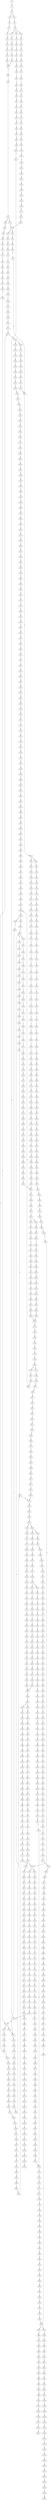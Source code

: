 strict digraph  {
	S0 -> S1 [ label = A ];
	S1 -> S2 [ label = G ];
	S2 -> S3 [ label = T ];
	S2 -> S4 [ label = G ];
	S3 -> S5 [ label = T ];
	S4 -> S6 [ label = T ];
	S5 -> S7 [ label = G ];
	S6 -> S8 [ label = G ];
	S7 -> S9 [ label = T ];
	S8 -> S10 [ label = C ];
	S8 -> S11 [ label = G ];
	S8 -> S12 [ label = T ];
	S9 -> S13 [ label = G ];
	S10 -> S14 [ label = G ];
	S11 -> S15 [ label = G ];
	S12 -> S16 [ label = G ];
	S13 -> S17 [ label = C ];
	S14 -> S18 [ label = C ];
	S15 -> S19 [ label = C ];
	S16 -> S20 [ label = C ];
	S17 -> S21 [ label = G ];
	S18 -> S22 [ label = G ];
	S19 -> S23 [ label = T ];
	S20 -> S24 [ label = G ];
	S21 -> S25 [ label = T ];
	S22 -> S26 [ label = T ];
	S23 -> S27 [ label = T ];
	S24 -> S28 [ label = T ];
	S25 -> S29 [ label = C ];
	S26 -> S30 [ label = C ];
	S27 -> S31 [ label = C ];
	S28 -> S32 [ label = C ];
	S29 -> S33 [ label = G ];
	S30 -> S34 [ label = G ];
	S31 -> S35 [ label = G ];
	S32 -> S33 [ label = G ];
	S33 -> S36 [ label = A ];
	S34 -> S37 [ label = T ];
	S35 -> S38 [ label = A ];
	S36 -> S39 [ label = A ];
	S37 -> S40 [ label = G ];
	S38 -> S41 [ label = A ];
	S39 -> S42 [ label = C ];
	S40 -> S43 [ label = C ];
	S41 -> S44 [ label = C ];
	S42 -> S45 [ label = C ];
	S42 -> S46 [ label = A ];
	S43 -> S47 [ label = A ];
	S44 -> S48 [ label = A ];
	S45 -> S49 [ label = T ];
	S46 -> S50 [ label = C ];
	S47 -> S51 [ label = T ];
	S48 -> S52 [ label = C ];
	S49 -> S53 [ label = T ];
	S49 -> S54 [ label = G ];
	S50 -> S55 [ label = C ];
	S51 -> S56 [ label = C ];
	S52 -> S57 [ label = G ];
	S53 -> S58 [ label = C ];
	S54 -> S59 [ label = T ];
	S55 -> S60 [ label = C ];
	S56 -> S61 [ label = C ];
	S57 -> S62 [ label = C ];
	S58 -> S63 [ label = G ];
	S59 -> S64 [ label = C ];
	S60 -> S65 [ label = G ];
	S61 -> S66 [ label = G ];
	S62 -> S67 [ label = G ];
	S63 -> S68 [ label = T ];
	S64 -> S69 [ label = G ];
	S65 -> S70 [ label = T ];
	S66 -> S71 [ label = C ];
	S67 -> S72 [ label = C ];
	S68 -> S73 [ label = A ];
	S69 -> S74 [ label = C ];
	S70 -> S75 [ label = A ];
	S71 -> S76 [ label = A ];
	S72 -> S77 [ label = A ];
	S73 -> S78 [ label = C ];
	S74 -> S79 [ label = G ];
	S75 -> S80 [ label = C ];
	S76 -> S81 [ label = C ];
	S77 -> S82 [ label = C ];
	S78 -> S83 [ label = T ];
	S79 -> S84 [ label = C ];
	S80 -> S85 [ label = G ];
	S81 -> S86 [ label = G ];
	S82 -> S87 [ label = G ];
	S83 -> S88 [ label = T ];
	S84 -> S89 [ label = G ];
	S84 -> S90 [ label = A ];
	S85 -> S91 [ label = T ];
	S86 -> S92 [ label = T ];
	S87 -> S93 [ label = T ];
	S88 -> S94 [ label = C ];
	S89 -> S95 [ label = A ];
	S90 -> S96 [ label = A ];
	S91 -> S97 [ label = C ];
	S92 -> S98 [ label = C ];
	S93 -> S99 [ label = C ];
	S94 -> S100 [ label = A ];
	S95 -> S101 [ label = G ];
	S96 -> S102 [ label = C ];
	S97 -> S103 [ label = C ];
	S98 -> S104 [ label = G ];
	S99 -> S105 [ label = C ];
	S100 -> S106 [ label = A ];
	S101 -> S107 [ label = C ];
	S102 -> S108 [ label = C ];
	S103 -> S109 [ label = A ];
	S104 -> S110 [ label = A ];
	S105 -> S111 [ label = A ];
	S106 -> S112 [ label = G ];
	S107 -> S113 [ label = A ];
	S108 -> S114 [ label = C ];
	S109 -> S115 [ label = G ];
	S110 -> S116 [ label = G ];
	S111 -> S117 [ label = G ];
	S112 -> S118 [ label = C ];
	S113 -> S119 [ label = G ];
	S114 -> S120 [ label = G ];
	S115 -> S121 [ label = C ];
	S116 -> S122 [ label = C ];
	S117 -> S121 [ label = C ];
	S118 -> S123 [ label = G ];
	S119 -> S124 [ label = T ];
	S120 -> S125 [ label = T ];
	S121 -> S126 [ label = T ];
	S121 -> S127 [ label = G ];
	S122 -> S128 [ label = G ];
	S123 -> S129 [ label = A ];
	S124 -> S130 [ label = G ];
	S125 -> S131 [ label = A ];
	S126 -> S132 [ label = T ];
	S127 -> S133 [ label = A ];
	S128 -> S134 [ label = A ];
	S129 -> S135 [ label = G ];
	S130 -> S136 [ label = C ];
	S131 -> S137 [ label = C ];
	S132 -> S138 [ label = C ];
	S133 -> S139 [ label = G ];
	S134 -> S140 [ label = G ];
	S135 -> S141 [ label = T ];
	S136 -> S142 [ label = A ];
	S137 -> S143 [ label = A ];
	S138 -> S144 [ label = A ];
	S139 -> S145 [ label = T ];
	S140 -> S146 [ label = T ];
	S141 -> S147 [ label = C ];
	S142 -> S148 [ label = A ];
	S143 -> S149 [ label = G ];
	S144 -> S150 [ label = C ];
	S145 -> S151 [ label = C ];
	S146 -> S152 [ label = C ];
	S147 -> S153 [ label = C ];
	S148 -> S154 [ label = C ];
	S149 -> S155 [ label = C ];
	S150 -> S156 [ label = G ];
	S151 -> S153 [ label = C ];
	S151 -> S157 [ label = T ];
	S152 -> S158 [ label = G ];
	S153 -> S159 [ label = C ];
	S154 -> S160 [ label = A ];
	S155 -> S161 [ label = A ];
	S156 -> S162 [ label = C ];
	S157 -> S163 [ label = C ];
	S158 -> S164 [ label = A ];
	S159 -> S165 [ label = T ];
	S159 -> S166 [ label = G ];
	S160 -> S167 [ label = G ];
	S161 -> S168 [ label = G ];
	S162 -> S169 [ label = C ];
	S163 -> S170 [ label = G ];
	S164 -> S171 [ label = A ];
	S165 -> S172 [ label = C ];
	S166 -> S173 [ label = C ];
	S167 -> S174 [ label = C ];
	S168 -> S175 [ label = G ];
	S169 -> S176 [ label = C ];
	S170 -> S177 [ label = T ];
	S171 -> S178 [ label = C ];
	S172 -> S179 [ label = C ];
	S173 -> S180 [ label = C ];
	S174 -> S181 [ label = T ];
	S175 -> S182 [ label = T ];
	S176 -> S183 [ label = T ];
	S177 -> S184 [ label = C ];
	S178 -> S185 [ label = C ];
	S179 -> S186 [ label = G ];
	S180 -> S187 [ label = T ];
	S181 -> S188 [ label = A ];
	S182 -> S189 [ label = G ];
	S183 -> S190 [ label = T ];
	S184 -> S191 [ label = T ];
	S185 -> S49 [ label = T ];
	S186 -> S192 [ label = G ];
	S187 -> S193 [ label = G ];
	S188 -> S194 [ label = C ];
	S189 -> S195 [ label = C ];
	S190 -> S196 [ label = C ];
	S191 -> S197 [ label = G ];
	S192 -> S198 [ label = T ];
	S193 -> S199 [ label = T ];
	S194 -> S200 [ label = G ];
	S195 -> S201 [ label = A ];
	S196 -> S202 [ label = A ];
	S197 -> S203 [ label = T ];
	S198 -> S204 [ label = C ];
	S199 -> S205 [ label = C ];
	S200 -> S206 [ label = A ];
	S201 -> S207 [ label = C ];
	S202 -> S208 [ label = T ];
	S203 -> S209 [ label = T ];
	S204 -> S210 [ label = T ];
	S205 -> S211 [ label = G ];
	S206 -> S212 [ label = G ];
	S207 -> S213 [ label = G ];
	S208 -> S214 [ label = C ];
	S209 -> S215 [ label = C ];
	S210 -> S216 [ label = G ];
	S211 -> S217 [ label = C ];
	S212 -> S218 [ label = A ];
	S213 -> S219 [ label = C ];
	S214 -> S220 [ label = C ];
	S215 -> S221 [ label = C ];
	S216 -> S222 [ label = G ];
	S217 -> S79 [ label = G ];
	S218 -> S223 [ label = A ];
	S219 -> S224 [ label = G ];
	S220 -> S225 [ label = A ];
	S221 -> S226 [ label = G ];
	S222 -> S227 [ label = A ];
	S223 -> S228 [ label = C ];
	S224 -> S229 [ label = G ];
	S225 -> S230 [ label = G ];
	S226 -> S231 [ label = T ];
	S227 -> S232 [ label = G ];
	S228 -> S233 [ label = T ];
	S229 -> S234 [ label = T ];
	S230 -> S235 [ label = A ];
	S231 -> S236 [ label = G ];
	S232 -> S237 [ label = G ];
	S233 -> S238 [ label = G ];
	S234 -> S239 [ label = G ];
	S235 -> S240 [ label = A ];
	S236 -> S241 [ label = G ];
	S237 -> S242 [ label = G ];
	S238 -> S243 [ label = G ];
	S239 -> S244 [ label = C ];
	S240 -> S245 [ label = C ];
	S241 -> S246 [ label = C ];
	S242 -> S247 [ label = T ];
	S243 -> S248 [ label = C ];
	S244 -> S249 [ label = C ];
	S245 -> S250 [ label = C ];
	S246 -> S251 [ label = C ];
	S247 -> S252 [ label = G ];
	S248 -> S253 [ label = G ];
	S249 -> S254 [ label = G ];
	S250 -> S255 [ label = A ];
	S250 -> S256 [ label = G ];
	S251 -> S257 [ label = C ];
	S252 -> S258 [ label = T ];
	S253 -> S259 [ label = C ];
	S254 -> S260 [ label = C ];
	S255 -> S261 [ label = G ];
	S255 -> S262 [ label = C ];
	S256 -> S263 [ label = G ];
	S257 -> S264 [ label = G ];
	S258 -> S265 [ label = T ];
	S259 -> S266 [ label = A ];
	S260 -> S267 [ label = A ];
	S261 -> S268 [ label = A ];
	S262 -> S269 [ label = C ];
	S263 -> S270 [ label = A ];
	S264 -> S271 [ label = T ];
	S265 -> S272 [ label = C ];
	S266 -> S273 [ label = G ];
	S267 -> S274 [ label = A ];
	S268 -> S275 [ label = C ];
	S269 -> S276 [ label = A ];
	S270 -> S277 [ label = C ];
	S271 -> S278 [ label = C ];
	S272 -> S279 [ label = C ];
	S273 -> S280 [ label = C ];
	S274 -> S281 [ label = C ];
	S275 -> S282 [ label = T ];
	S276 -> S283 [ label = C ];
	S277 -> S284 [ label = G ];
	S278 -> S285 [ label = C ];
	S279 -> S286 [ label = A ];
	S280 -> S287 [ label = G ];
	S281 -> S288 [ label = C ];
	S282 -> S289 [ label = C ];
	S283 -> S290 [ label = C ];
	S284 -> S291 [ label = C ];
	S285 -> S292 [ label = A ];
	S286 -> S293 [ label = G ];
	S287 -> S294 [ label = G ];
	S288 -> S295 [ label = A ];
	S289 -> S296 [ label = C ];
	S290 -> S297 [ label = C ];
	S291 -> S298 [ label = C ];
	S292 -> S299 [ label = G ];
	S293 -> S300 [ label = C ];
	S294 -> S301 [ label = G ];
	S295 -> S302 [ label = G ];
	S296 -> S303 [ label = C ];
	S297 -> S304 [ label = C ];
	S298 -> S305 [ label = C ];
	S299 -> S306 [ label = T ];
	S300 -> S307 [ label = A ];
	S301 -> S308 [ label = T ];
	S302 -> S309 [ label = T ];
	S303 -> S310 [ label = A ];
	S304 -> S311 [ label = T ];
	S305 -> S312 [ label = A ];
	S306 -> S313 [ label = A ];
	S307 -> S314 [ label = G ];
	S308 -> S315 [ label = G ];
	S309 -> S316 [ label = C ];
	S310 -> S317 [ label = T ];
	S311 -> S318 [ label = T ];
	S312 -> S319 [ label = T ];
	S313 -> S320 [ label = G ];
	S314 -> S321 [ label = A ];
	S315 -> S322 [ label = C ];
	S316 -> S323 [ label = G ];
	S317 -> S324 [ label = C ];
	S318 -> S325 [ label = C ];
	S319 -> S326 [ label = C ];
	S320 -> S327 [ label = G ];
	S320 -> S328 [ label = C ];
	S321 -> S329 [ label = T ];
	S322 -> S330 [ label = C ];
	S323 -> S331 [ label = C ];
	S324 -> S332 [ label = T ];
	S325 -> S333 [ label = C ];
	S325 -> S334 [ label = G ];
	S326 -> S335 [ label = G ];
	S327 -> S336 [ label = G ];
	S328 -> S337 [ label = T ];
	S329 -> S338 [ label = A ];
	S330 -> S339 [ label = G ];
	S331 -> S340 [ label = G ];
	S332 -> S341 [ label = G ];
	S333 -> S342 [ label = T ];
	S334 -> S343 [ label = A ];
	S335 -> S344 [ label = T ];
	S336 -> S345 [ label = T ];
	S337 -> S346 [ label = C ];
	S338 -> S347 [ label = A ];
	S339 -> S348 [ label = C ];
	S340 -> S349 [ label = C ];
	S341 -> S350 [ label = C ];
	S342 -> S351 [ label = G ];
	S343 -> S352 [ label = T ];
	S344 -> S353 [ label = C ];
	S345 -> S354 [ label = C ];
	S346 -> S355 [ label = C ];
	S347 -> S356 [ label = A ];
	S348 -> S357 [ label = C ];
	S349 -> S358 [ label = A ];
	S350 -> S359 [ label = C ];
	S351 -> S360 [ label = T ];
	S352 -> S361 [ label = C ];
	S353 -> S362 [ label = C ];
	S354 -> S363 [ label = A ];
	S355 -> S364 [ label = A ];
	S356 -> S365 [ label = A ];
	S357 -> S366 [ label = G ];
	S358 -> S367 [ label = G ];
	S359 -> S368 [ label = A ];
	S360 -> S369 [ label = C ];
	S361 -> S370 [ label = G ];
	S362 -> S371 [ label = T ];
	S363 -> S372 [ label = C ];
	S364 -> S373 [ label = C ];
	S365 -> S374 [ label = A ];
	S366 -> S375 [ label = G ];
	S367 -> S376 [ label = C ];
	S368 -> S377 [ label = G ];
	S369 -> S378 [ label = C ];
	S370 -> S379 [ label = T ];
	S371 -> S380 [ label = C ];
	S372 -> S381 [ label = T ];
	S373 -> S382 [ label = C ];
	S374 -> S383 [ label = C ];
	S375 -> S384 [ label = T ];
	S376 -> S385 [ label = C ];
	S377 -> S386 [ label = T ];
	S378 -> S387 [ label = T ];
	S379 -> S388 [ label = T ];
	S380 -> S389 [ label = T ];
	S381 -> S390 [ label = C ];
	S382 -> S391 [ label = G ];
	S383 -> S392 [ label = T ];
	S384 -> S393 [ label = G ];
	S385 -> S394 [ label = G ];
	S386 -> S395 [ label = C ];
	S387 -> S396 [ label = T ];
	S388 -> S397 [ label = T ];
	S389 -> S398 [ label = T ];
	S390 -> S399 [ label = G ];
	S391 -> S400 [ label = G ];
	S392 -> S401 [ label = T ];
	S393 -> S402 [ label = G ];
	S394 -> S403 [ label = G ];
	S395 -> S404 [ label = G ];
	S396 -> S405 [ label = G ];
	S397 -> S406 [ label = G ];
	S398 -> S407 [ label = C ];
	S399 -> S408 [ label = C ];
	S400 -> S409 [ label = A ];
	S401 -> S410 [ label = T ];
	S402 -> S411 [ label = T ];
	S403 -> S412 [ label = T ];
	S404 -> S413 [ label = T ];
	S405 -> S414 [ label = T ];
	S406 -> S415 [ label = T ];
	S407 -> S416 [ label = T ];
	S408 -> S417 [ label = T ];
	S409 -> S418 [ label = C ];
	S410 -> S419 [ label = G ];
	S411 -> S420 [ label = G ];
	S412 -> S421 [ label = G ];
	S413 -> S422 [ label = A ];
	S414 -> S423 [ label = A ];
	S415 -> S424 [ label = A ];
	S416 -> S425 [ label = C ];
	S417 -> S426 [ label = T ];
	S418 -> S427 [ label = G ];
	S419 -> S428 [ label = C ];
	S420 -> S429 [ label = G ];
	S421 -> S430 [ label = G ];
	S422 -> S431 [ label = A ];
	S423 -> S432 [ label = G ];
	S424 -> S433 [ label = G ];
	S425 -> S434 [ label = G ];
	S426 -> S435 [ label = C ];
	S427 -> S436 [ label = T ];
	S428 -> S437 [ label = C ];
	S429 -> S438 [ label = A ];
	S430 -> S439 [ label = A ];
	S431 -> S440 [ label = G ];
	S432 -> S441 [ label = G ];
	S433 -> S442 [ label = G ];
	S434 -> S443 [ label = G ];
	S435 -> S444 [ label = A ];
	S436 -> S445 [ label = C ];
	S437 -> S446 [ label = G ];
	S438 -> S447 [ label = A ];
	S439 -> S448 [ label = A ];
	S440 -> S449 [ label = A ];
	S441 -> S450 [ label = A ];
	S442 -> S451 [ label = A ];
	S443 -> S452 [ label = A ];
	S444 -> S453 [ label = T ];
	S445 -> S454 [ label = G ];
	S446 -> S455 [ label = T ];
	S447 -> S456 [ label = C ];
	S448 -> S457 [ label = G ];
	S449 -> S458 [ label = C ];
	S450 -> S459 [ label = G ];
	S451 -> S460 [ label = A ];
	S452 -> S461 [ label = G ];
	S453 -> S462 [ label = C ];
	S454 -> S463 [ label = T ];
	S455 -> S464 [ label = A ];
	S456 -> S465 [ label = C ];
	S457 -> S466 [ label = A ];
	S458 -> S467 [ label = G ];
	S459 -> S468 [ label = A ];
	S460 -> S469 [ label = A ];
	S461 -> S470 [ label = A ];
	S462 -> S471 [ label = C ];
	S463 -> S472 [ label = G ];
	S464 -> S473 [ label = G ];
	S465 -> S474 [ label = T ];
	S466 -> S475 [ label = A ];
	S467 -> S476 [ label = G ];
	S468 -> S477 [ label = G ];
	S469 -> S478 [ label = G ];
	S470 -> S479 [ label = G ];
	S471 -> S225 [ label = A ];
	S472 -> S480 [ label = A ];
	S473 -> S481 [ label = C ];
	S474 -> S482 [ label = C ];
	S475 -> S483 [ label = C ];
	S476 -> S484 [ label = C ];
	S477 -> S485 [ label = G ];
	S478 -> S486 [ label = G ];
	S479 -> S487 [ label = G ];
	S480 -> S488 [ label = C ];
	S481 -> S489 [ label = C ];
	S482 -> S490 [ label = G ];
	S483 -> S491 [ label = G ];
	S484 -> S492 [ label = T ];
	S485 -> S493 [ label = T ];
	S486 -> S494 [ label = T ];
	S487 -> S495 [ label = T ];
	S488 -> S496 [ label = C ];
	S489 -> S497 [ label = G ];
	S490 -> S498 [ label = G ];
	S491 -> S499 [ label = G ];
	S492 -> S500 [ label = C ];
	S493 -> S501 [ label = C ];
	S494 -> S502 [ label = C ];
	S495 -> S501 [ label = C ];
	S496 -> S503 [ label = G ];
	S497 -> S504 [ label = G ];
	S498 -> S505 [ label = C ];
	S499 -> S506 [ label = C ];
	S500 -> S507 [ label = T ];
	S501 -> S508 [ label = C ];
	S502 -> S509 [ label = C ];
	S503 -> S510 [ label = G ];
	S504 -> S511 [ label = T ];
	S505 -> S512 [ label = A ];
	S506 -> S513 [ label = A ];
	S507 -> S514 [ label = C ];
	S508 -> S515 [ label = C ];
	S509 -> S516 [ label = C ];
	S510 -> S517 [ label = T ];
	S511 -> S518 [ label = G ];
	S512 -> S519 [ label = C ];
	S513 -> S520 [ label = C ];
	S514 -> S521 [ label = G ];
	S515 -> S522 [ label = A ];
	S515 -> S523 [ label = G ];
	S516 -> S524 [ label = G ];
	S517 -> S525 [ label = C ];
	S518 -> S526 [ label = A ];
	S519 -> S527 [ label = G ];
	S520 -> S528 [ label = C ];
	S520 -> S529 [ label = T ];
	S521 -> S530 [ label = A ];
	S522 -> S531 [ label = G ];
	S523 -> S532 [ label = G ];
	S524 -> S533 [ label = A ];
	S525 -> S534 [ label = G ];
	S526 -> S535 [ label = C ];
	S527 -> S536 [ label = C ];
	S528 -> S537 [ label = G ];
	S529 -> S538 [ label = G ];
	S530 -> S539 [ label = A ];
	S531 -> S540 [ label = A ];
	S532 -> S541 [ label = A ];
	S533 -> S542 [ label = A ];
	S534 -> S543 [ label = C ];
	S535 -> S544 [ label = G ];
	S536 -> S545 [ label = G ];
	S537 -> S546 [ label = G ];
	S538 -> S547 [ label = G ];
	S539 -> S548 [ label = G ];
	S540 -> S549 [ label = G ];
	S541 -> S550 [ label = G ];
	S542 -> S551 [ label = G ];
	S543 -> S552 [ label = G ];
	S544 -> S553 [ label = T ];
	S545 -> S554 [ label = C ];
	S546 -> S555 [ label = G ];
	S547 -> S556 [ label = G ];
	S548 -> S557 [ label = T ];
	S549 -> S558 [ label = C ];
	S550 -> S559 [ label = G ];
	S551 -> S560 [ label = T ];
	S552 -> S561 [ label = T ];
	S553 -> S562 [ label = G ];
	S554 -> S563 [ label = G ];
	S555 -> S564 [ label = A ];
	S556 -> S565 [ label = A ];
	S557 -> S566 [ label = C ];
	S558 -> S567 [ label = C ];
	S559 -> S568 [ label = C ];
	S560 -> S569 [ label = C ];
	S561 -> S570 [ label = A ];
	S562 -> S571 [ label = G ];
	S563 -> S572 [ label = C ];
	S563 -> S573 [ label = G ];
	S564 -> S574 [ label = A ];
	S565 -> S575 [ label = A ];
	S566 -> S576 [ label = G ];
	S567 -> S577 [ label = A ];
	S568 -> S578 [ label = G ];
	S569 -> S579 [ label = G ];
	S570 -> S580 [ label = G ];
	S571 -> S581 [ label = G ];
	S572 -> S582 [ label = G ];
	S573 -> S583 [ label = C ];
	S574 -> S584 [ label = T ];
	S575 -> S585 [ label = C ];
	S576 -> S586 [ label = C ];
	S577 -> S587 [ label = C ];
	S578 -> S588 [ label = T ];
	S579 -> S589 [ label = A ];
	S580 -> S590 [ label = C ];
	S581 -> S591 [ label = T ];
	S582 -> S592 [ label = T ];
	S583 -> S593 [ label = T ];
	S584 -> S594 [ label = T ];
	S585 -> S595 [ label = T ];
	S586 -> S596 [ label = G ];
	S587 -> S597 [ label = G ];
	S588 -> S598 [ label = G ];
	S589 -> S599 [ label = G ];
	S590 -> S600 [ label = C ];
	S591 -> S601 [ label = A ];
	S592 -> S602 [ label = C ];
	S593 -> S603 [ label = G ];
	S594 -> S604 [ label = G ];
	S595 -> S605 [ label = G ];
	S596 -> S606 [ label = G ];
	S597 -> S607 [ label = G ];
	S598 -> S608 [ label = G ];
	S599 -> S609 [ label = G ];
	S600 -> S610 [ label = G ];
	S601 -> S611 [ label = C ];
	S602 -> S612 [ label = G ];
	S603 -> S613 [ label = G ];
	S604 -> S614 [ label = A ];
	S605 -> S615 [ label = G ];
	S606 -> S616 [ label = C ];
	S607 -> S617 [ label = T ];
	S608 -> S618 [ label = T ];
	S609 -> S619 [ label = T ];
	S610 -> S620 [ label = C ];
	S611 -> S621 [ label = T ];
	S612 -> S622 [ label = A ];
	S613 -> S623 [ label = A ];
	S614 -> S624 [ label = A ];
	S615 -> S625 [ label = A ];
	S616 -> S626 [ label = T ];
	S617 -> S627 [ label = T ];
	S618 -> S628 [ label = A ];
	S619 -> S629 [ label = A ];
	S620 -> S630 [ label = T ];
	S621 -> S631 [ label = A ];
	S622 -> S632 [ label = C ];
	S623 -> S633 [ label = A ];
	S624 -> S634 [ label = C ];
	S625 -> S635 [ label = C ];
	S626 -> S636 [ label = A ];
	S627 -> S637 [ label = A ];
	S628 -> S638 [ label = T ];
	S629 -> S639 [ label = T ];
	S630 -> S640 [ label = G ];
	S631 -> S641 [ label = T ];
	S632 -> S642 [ label = G ];
	S633 -> S643 [ label = T ];
	S634 -> S644 [ label = C ];
	S635 -> S645 [ label = C ];
	S636 -> S646 [ label = T ];
	S637 -> S647 [ label = C ];
	S638 -> S648 [ label = G ];
	S639 -> S649 [ label = A ];
	S640 -> S650 [ label = G ];
	S641 -> S651 [ label = T ];
	S642 -> S652 [ label = C ];
	S643 -> S653 [ label = G ];
	S644 -> S654 [ label = C ];
	S645 -> S655 [ label = C ];
	S646 -> S656 [ label = A ];
	S647 -> S657 [ label = T ];
	S648 -> S658 [ label = A ];
	S649 -> S659 [ label = A ];
	S650 -> S660 [ label = A ];
	S651 -> S661 [ label = G ];
	S652 -> S662 [ label = G ];
	S653 -> S663 [ label = G ];
	S654 -> S664 [ label = G ];
	S655 -> S665 [ label = G ];
	S656 -> S666 [ label = G ];
	S657 -> S667 [ label = G ];
	S658 -> S668 [ label = G ];
	S659 -> S669 [ label = G ];
	S660 -> S670 [ label = A ];
	S661 -> S671 [ label = G ];
	S662 -> S672 [ label = C ];
	S663 -> S673 [ label = G ];
	S664 -> S674 [ label = T ];
	S665 -> S675 [ label = T ];
	S666 -> S676 [ label = T ];
	S667 -> S677 [ label = C ];
	S668 -> S678 [ label = C ];
	S669 -> S679 [ label = T ];
	S670 -> S680 [ label = G ];
	S671 -> S681 [ label = A ];
	S672 -> S682 [ label = C ];
	S673 -> S683 [ label = G ];
	S674 -> S684 [ label = C ];
	S675 -> S685 [ label = C ];
	S676 -> S686 [ label = A ];
	S677 -> S687 [ label = A ];
	S678 -> S688 [ label = G ];
	S679 -> S689 [ label = C ];
	S680 -> S690 [ label = A ];
	S681 -> S691 [ label = A ];
	S682 -> S692 [ label = T ];
	S683 -> S693 [ label = T ];
	S684 -> S694 [ label = T ];
	S685 -> S695 [ label = T ];
	S686 -> S696 [ label = G ];
	S687 -> S697 [ label = G ];
	S688 -> S698 [ label = G ];
	S689 -> S699 [ label = G ];
	S690 -> S700 [ label = A ];
	S691 -> S701 [ label = C ];
	S692 -> S702 [ label = C ];
	S693 -> S703 [ label = C ];
	S694 -> S704 [ label = C ];
	S695 -> S704 [ label = C ];
	S696 -> S705 [ label = C ];
	S697 -> S706 [ label = A ];
	S698 -> S707 [ label = T ];
	S699 -> S708 [ label = T ];
	S700 -> S483 [ label = C ];
	S701 -> S709 [ label = G ];
	S702 -> S710 [ label = G ];
	S703 -> S711 [ label = C ];
	S704 -> S712 [ label = G ];
	S705 -> S713 [ label = C ];
	S706 -> S714 [ label = C ];
	S707 -> S715 [ label = C ];
	S708 -> S716 [ label = G ];
	S709 -> S717 [ label = G ];
	S710 -> S718 [ label = G ];
	S711 -> S719 [ label = G ];
	S712 -> S720 [ label = G ];
	S713 -> S721 [ label = G ];
	S714 -> S722 [ label = G ];
	S715 -> S723 [ label = G ];
	S716 -> S724 [ label = G ];
	S717 -> S725 [ label = T ];
	S718 -> S726 [ label = G ];
	S719 -> S727 [ label = C ];
	S720 -> S728 [ label = C ];
	S721 -> S729 [ label = A ];
	S722 -> S730 [ label = G ];
	S723 -> S731 [ label = C ];
	S724 -> S732 [ label = T ];
	S725 -> S733 [ label = A ];
	S726 -> S734 [ label = C ];
	S727 -> S735 [ label = C ];
	S728 -> S736 [ label = A ];
	S729 -> S737 [ label = A ];
	S730 -> S738 [ label = A ];
	S731 -> S739 [ label = A ];
	S732 -> S740 [ label = A ];
	S733 -> S741 [ label = C ];
	S734 -> S742 [ label = T ];
	S735 -> S743 [ label = G ];
	S736 -> S744 [ label = C ];
	S737 -> S745 [ label = A ];
	S738 -> S746 [ label = C ];
	S739 -> S747 [ label = C ];
	S740 -> S748 [ label = C ];
	S741 -> S749 [ label = G ];
	S742 -> S750 [ label = C ];
	S743 -> S751 [ label = G ];
	S744 -> S752 [ label = C ];
	S745 -> S753 [ label = C ];
	S746 -> S754 [ label = A ];
	S747 -> S755 [ label = G ];
	S748 -> S756 [ label = C ];
	S749 -> S757 [ label = A ];
	S750 -> S758 [ label = A ];
	S751 -> S759 [ label = A ];
	S752 -> S760 [ label = G ];
	S753 -> S761 [ label = C ];
	S754 -> S762 [ label = C ];
	S755 -> S763 [ label = C ];
	S756 -> S764 [ label = G ];
	S757 -> S765 [ label = A ];
	S758 -> S766 [ label = C ];
	S759 -> S767 [ label = A ];
	S760 -> S768 [ label = A ];
	S761 -> S769 [ label = C ];
	S762 -> S770 [ label = A ];
	S763 -> S771 [ label = G ];
	S764 -> S772 [ label = G ];
	S765 -> S773 [ label = G ];
	S766 -> S774 [ label = G ];
	S767 -> S775 [ label = C ];
	S768 -> S776 [ label = G ];
	S768 -> S777 [ label = A ];
	S769 -> S778 [ label = C ];
	S770 -> S779 [ label = C ];
	S771 -> S780 [ label = C ];
	S772 -> S781 [ label = T ];
	S773 -> S782 [ label = A ];
	S774 -> S783 [ label = T ];
	S775 -> S784 [ label = T ];
	S776 -> S785 [ label = T ];
	S777 -> S786 [ label = T ];
	S778 -> S787 [ label = G ];
	S779 -> S788 [ label = C ];
	S780 -> S563 [ label = G ];
	S781 -> S789 [ label = G ];
	S782 -> S790 [ label = A ];
	S783 -> S791 [ label = C ];
	S784 -> S792 [ label = G ];
	S785 -> S793 [ label = C ];
	S786 -> S794 [ label = G ];
	S787 -> S795 [ label = A ];
	S788 -> S796 [ label = T ];
	S789 -> S797 [ label = G ];
	S790 -> S798 [ label = G ];
	S791 -> S799 [ label = C ];
	S792 -> S800 [ label = C ];
	S793 -> S801 [ label = C ];
	S794 -> S802 [ label = T ];
	S795 -> S803 [ label = C ];
	S796 -> S804 [ label = C ];
	S797 -> S805 [ label = T ];
	S798 -> S806 [ label = T ];
	S799 -> S807 [ label = A ];
	S800 -> S808 [ label = A ];
	S801 -> S809 [ label = A ];
	S802 -> S810 [ label = A ];
	S803 -> S811 [ label = T ];
	S804 -> S812 [ label = T ];
	S805 -> S813 [ label = T ];
	S806 -> S814 [ label = G ];
	S807 -> S117 [ label = G ];
	S808 -> S815 [ label = A ];
	S809 -> S816 [ label = G ];
	S810 -> S817 [ label = G ];
	S811 -> S818 [ label = A ];
	S812 -> S819 [ label = A ];
	S813 -> S820 [ label = A ];
	S814 -> S821 [ label = T ];
	S815 -> S822 [ label = C ];
	S816 -> S823 [ label = T ];
	S816 -> S824 [ label = C ];
	S817 -> S825 [ label = T ];
	S818 -> S826 [ label = G ];
	S819 -> S827 [ label = G ];
	S820 -> S828 [ label = G ];
	S821 -> S829 [ label = C ];
	S822 -> S830 [ label = C ];
	S823 -> S831 [ label = A ];
	S824 -> S832 [ label = T ];
	S825 -> S833 [ label = T ];
	S826 -> S834 [ label = A ];
	S827 -> S835 [ label = A ];
	S828 -> S836 [ label = A ];
	S829 -> S837 [ label = C ];
	S830 -> S838 [ label = A ];
	S831 -> S320 [ label = G ];
	S832 -> S132 [ label = T ];
	S833 -> S839 [ label = T ];
	S834 -> S840 [ label = A ];
	S835 -> S841 [ label = A ];
	S836 -> S842 [ label = A ];
	S837 -> S843 [ label = T ];
	S838 -> S844 [ label = G ];
	S839 -> S845 [ label = C ];
	S840 -> S846 [ label = T ];
	S841 -> S847 [ label = C ];
	S842 -> S848 [ label = G ];
	S843 -> S849 [ label = G ];
	S844 -> S850 [ label = A ];
	S845 -> S851 [ label = A ];
	S846 -> S852 [ label = C ];
	S847 -> S853 [ label = G ];
	S848 -> S854 [ label = G ];
	S849 -> S855 [ label = G ];
	S850 -> S856 [ label = A ];
	S851 -> S857 [ label = C ];
	S852 -> S858 [ label = G ];
	S853 -> S859 [ label = A ];
	S854 -> S860 [ label = G ];
	S855 -> S861 [ label = C ];
	S856 -> S862 [ label = C ];
	S857 -> S863 [ label = T ];
	S858 -> S864 [ label = G ];
	S859 -> S865 [ label = G ];
	S860 -> S866 [ label = G ];
	S861 -> S867 [ label = C ];
	S862 -> S868 [ label = A ];
	S863 -> S869 [ label = C ];
	S864 -> S870 [ label = G ];
	S865 -> S871 [ label = G ];
	S866 -> S872 [ label = G ];
	S867 -> S873 [ label = T ];
	S868 -> S874 [ label = G ];
	S869 -> S875 [ label = C ];
	S870 -> S876 [ label = T ];
	S871 -> S877 [ label = T ];
	S872 -> S878 [ label = T ];
	S873 -> S879 [ label = G ];
	S874 -> S880 [ label = C ];
	S875 -> S881 [ label = T ];
	S876 -> S882 [ label = A ];
	S877 -> S883 [ label = G ];
	S878 -> S884 [ label = C ];
	S879 -> S885 [ label = G ];
	S880 -> S886 [ label = C ];
	S881 -> S887 [ label = T ];
	S882 -> S888 [ label = T ];
	S883 -> S889 [ label = T ];
	S884 -> S890 [ label = C ];
	S885 -> S891 [ label = G ];
	S886 -> S892 [ label = G ];
	S887 -> S893 [ label = T ];
	S888 -> S894 [ label = C ];
	S889 -> S895 [ label = C ];
	S890 -> S896 [ label = G ];
	S891 -> S897 [ label = T ];
	S892 -> S898 [ label = T ];
	S893 -> S899 [ label = C ];
	S894 -> S900 [ label = C ];
	S895 -> S901 [ label = C ];
	S896 -> S902 [ label = T ];
	S897 -> S903 [ label = C ];
	S898 -> S904 [ label = C ];
	S899 -> S905 [ label = A ];
	S900 -> S906 [ label = C ];
	S901 -> S907 [ label = C ];
	S902 -> S908 [ label = C ];
	S903 -> S909 [ label = C ];
	S904 -> S910 [ label = C ];
	S905 -> S911 [ label = T ];
	S906 -> S912 [ label = G ];
	S907 -> S913 [ label = T ];
	S908 -> S914 [ label = G ];
	S909 -> S915 [ label = C ];
	S910 -> S916 [ label = T ];
	S911 -> S917 [ label = C ];
	S912 -> S918 [ label = A ];
	S913 -> S919 [ label = G ];
	S914 -> S920 [ label = G ];
	S915 -> S921 [ label = G ];
	S916 -> S922 [ label = C ];
	S917 -> S923 [ label = C ];
	S918 -> S924 [ label = A ];
	S919 -> S925 [ label = T ];
	S920 -> S926 [ label = A ];
	S921 -> S927 [ label = A ];
	S922 -> S928 [ label = T ];
	S923 -> S929 [ label = A ];
	S924 -> S930 [ label = A ];
	S925 -> S931 [ label = C ];
	S926 -> S932 [ label = A ];
	S927 -> S933 [ label = G ];
	S928 -> S934 [ label = G ];
	S929 -> S230 [ label = G ];
	S930 -> S935 [ label = G ];
	S931 -> S936 [ label = C ];
	S932 -> S937 [ label = C ];
	S933 -> S938 [ label = T ];
	S934 -> S939 [ label = T ];
	S935 -> S940 [ label = T ];
	S936 -> S941 [ label = T ];
	S937 -> S942 [ label = A ];
	S937 -> S943 [ label = T ];
	S938 -> S944 [ label = C ];
	S939 -> S945 [ label = C ];
	S940 -> S946 [ label = G ];
	S941 -> S947 [ label = A ];
	S942 -> S948 [ label = G ];
	S943 -> S949 [ label = A ];
	S944 -> S950 [ label = C ];
	S945 -> S951 [ label = G ];
	S946 -> S952 [ label = T ];
	S947 -> S953 [ label = C ];
	S948 -> S954 [ label = G ];
	S949 -> S955 [ label = C ];
	S950 -> S809 [ label = A ];
	S951 -> S956 [ label = T ];
	S952 -> S957 [ label = C ];
	S953 -> S958 [ label = T ];
	S954 -> S959 [ label = A ];
	S955 -> S960 [ label = A ];
	S956 -> S961 [ label = G ];
	S957 -> S962 [ label = G ];
	S958 -> S963 [ label = A ];
	S959 -> S964 [ label = A ];
	S960 -> S965 [ label = A ];
	S961 -> S966 [ label = G ];
	S962 -> S967 [ label = T ];
	S963 -> S968 [ label = C ];
	S964 -> S969 [ label = T ];
	S965 -> S970 [ label = C ];
	S966 -> S971 [ label = T ];
	S967 -> S972 [ label = C ];
	S968 -> S973 [ label = C ];
	S969 -> S974 [ label = A ];
	S970 -> S975 [ label = G ];
	S971 -> S740 [ label = A ];
	S972 -> S976 [ label = G ];
	S973 -> S977 [ label = A ];
	S974 -> S978 [ label = G ];
	S975 -> S979 [ label = A ];
	S976 -> S980 [ label = G ];
	S977 -> S981 [ label = G ];
	S978 -> S982 [ label = T ];
	S979 -> S983 [ label = A ];
	S980 -> S984 [ label = A ];
	S981 -> S985 [ label = G ];
	S982 -> S986 [ label = C ];
	S983 -> S987 [ label = A ];
	S984 -> S988 [ label = A ];
	S985 -> S989 [ label = A ];
	S986 -> S990 [ label = T ];
	S987 -> S991 [ label = A ];
	S988 -> S937 [ label = C ];
	S989 -> S992 [ label = G ];
	S990 -> S993 [ label = C ];
	S991 -> S994 [ label = C ];
	S992 -> S995 [ label = A ];
	S993 -> S996 [ label = T ];
	S994 -> S997 [ label = A ];
	S995 -> S998 [ label = G ];
	S996 -> S999 [ label = C ];
	S997 -> S1000 [ label = G ];
	S998 -> S1001 [ label = T ];
	S999 -> S1002 [ label = T ];
	S1000 -> S1003 [ label = A ];
	S1001 -> S1004 [ label = C ];
	S1002 -> S1005 [ label = G ];
	S1003 -> S1006 [ label = A ];
	S1004 -> S1007 [ label = A ];
	S1005 -> S1008 [ label = A ];
	S1006 -> S1009 [ label = G ];
	S1007 -> S1010 [ label = G ];
	S1008 -> S1011 [ label = G ];
	S1009 -> S1012 [ label = G ];
	S1010 -> S1013 [ label = G ];
	S1011 -> S1014 [ label = T ];
	S1012 -> S1015 [ label = G ];
	S1013 -> S1016 [ label = A ];
	S1014 -> S1017 [ label = A ];
	S1015 -> S1018 [ label = G ];
	S1016 -> S1019 [ label = C ];
	S1018 -> S1020 [ label = T ];
	S1019 -> S1021 [ label = C ];
	S1020 -> S1022 [ label = C ];
	S1021 -> S1023 [ label = A ];
	S1022 -> S1024 [ label = T ];
	S1023 -> S1025 [ label = G ];
	S1024 -> S1026 [ label = C ];
	S1025 -> S1027 [ label = T ];
	S1026 -> S1028 [ label = T ];
	S1027 -> S1029 [ label = C ];
	S1028 -> S1030 [ label = C ];
	S1029 -> S1031 [ label = T ];
	S1030 -> S1032 [ label = G ];
	S1031 -> S1033 [ label = C ];
	S1032 -> S1034 [ label = T ];
	S1033 -> S1035 [ label = T ];
	S1034 -> S1036 [ label = G ];
	S1035 -> S1037 [ label = G ];
	S1036 -> S1038 [ label = G ];
	S1037 -> S1039 [ label = T ];
	S1038 -> S1040 [ label = T ];
	S1039 -> S1041 [ label = A ];
	S1040 -> S1042 [ label = A ];
}

